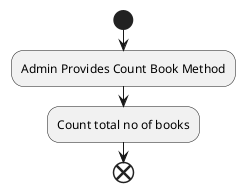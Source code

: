 @startuml
start
   :Admin Provides Count Book Method;
   :Count total no of books;
   end;
@enduml


@startuml
Admin --> MainLibraryApp : choose count book method
MainLibraryApp --> BookService : countBook()
BookService --> BookRepository : getBookList()
BookService <-- BookRepository : List<Book>
BookService --> BookService : count Books and  returns
MainLibraryApp <-- BookService : get count of books
Admin <-- MainLibraryApp : gives total no books in library
@enduml